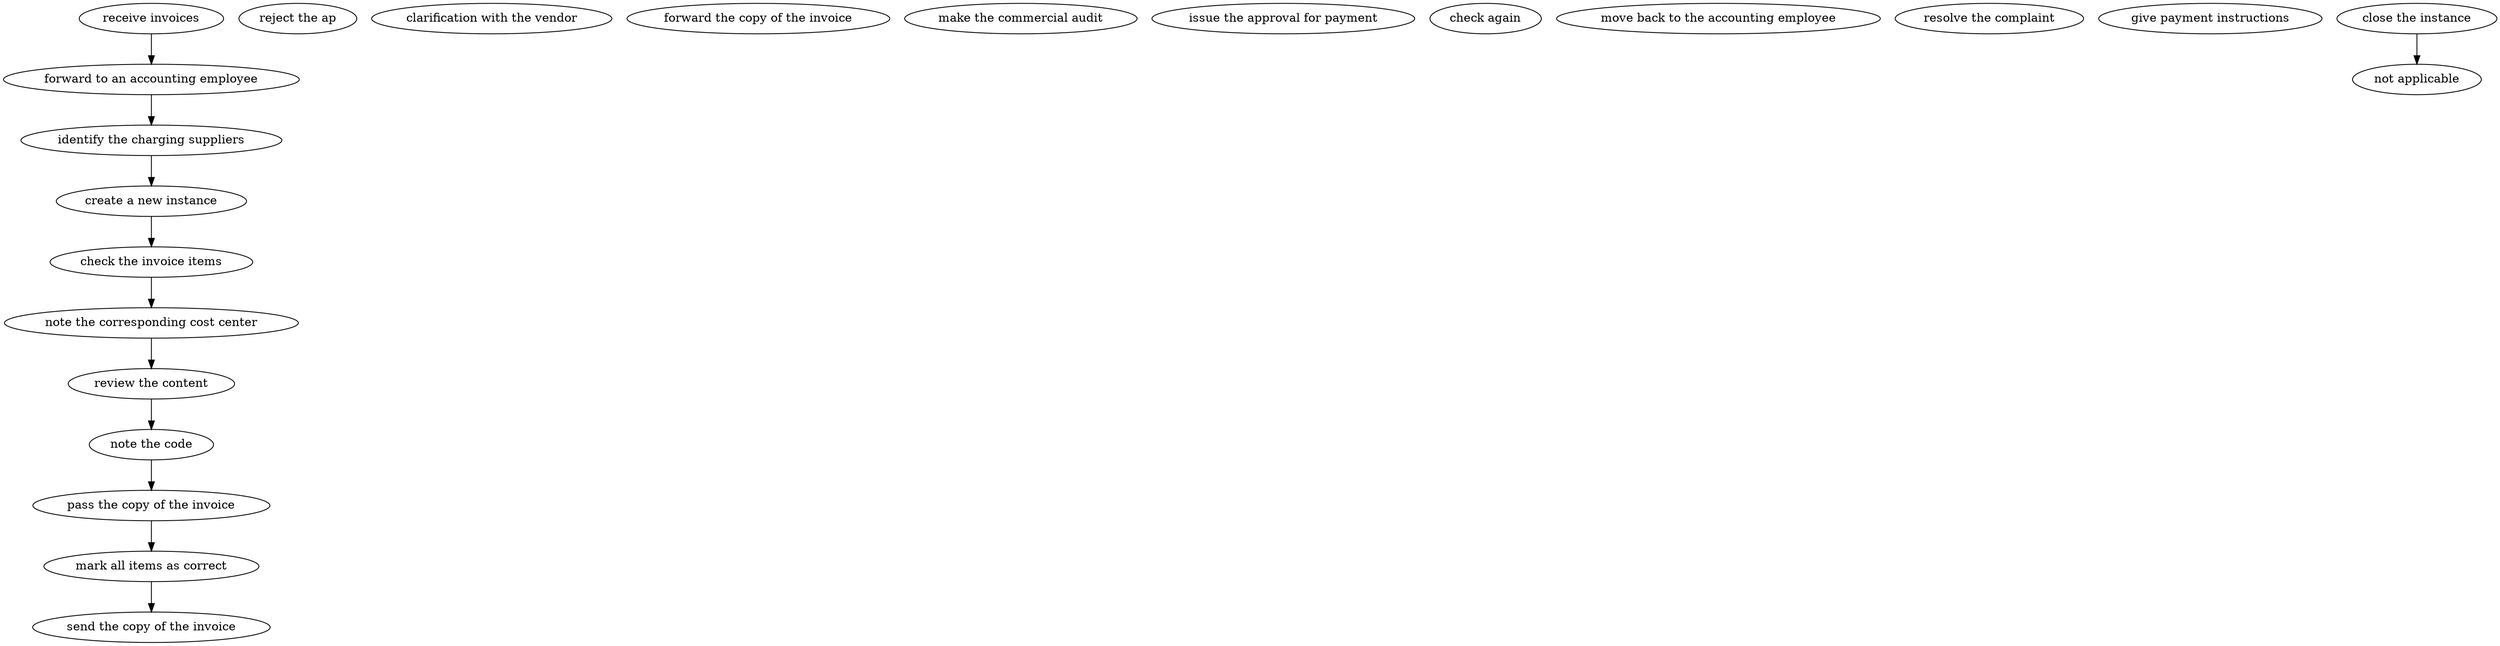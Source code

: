 strict digraph "doc-6.1" {
	graph [name="doc-6.1"];
	"receive invoices"	[attrs="{'type': 'Activity', 'label': 'receive invoices'}"];
	"forward to an accounting employee"	[attrs="{'type': 'Activity', 'label': 'forward to an accounting employee'}"];
	"receive invoices" -> "forward to an accounting employee"	[attrs="{'type': 'flow', 'label': 'flow'}"];
	"identify the charging suppliers"	[attrs="{'type': 'Activity', 'label': 'identify the charging suppliers'}"];
	"forward to an accounting employee" -> "identify the charging suppliers"	[attrs="{'type': 'flow', 'label': 'flow'}"];
	"create a new instance"	[attrs="{'type': 'Activity', 'label': 'create a new instance'}"];
	"identify the charging suppliers" -> "create a new instance"	[attrs="{'type': 'flow', 'label': 'flow'}"];
	"check the invoice items"	[attrs="{'type': 'Activity', 'label': 'check the invoice items'}"];
	"create a new instance" -> "check the invoice items"	[attrs="{'type': 'flow', 'label': 'flow'}"];
	"note the corresponding cost center"	[attrs="{'type': 'Activity', 'label': 'note the corresponding cost center'}"];
	"check the invoice items" -> "note the corresponding cost center"	[attrs="{'type': 'flow', 'label': 'flow'}"];
	"review the content"	[attrs="{'type': 'Activity', 'label': 'review the content'}"];
	"note the corresponding cost center" -> "review the content"	[attrs="{'type': 'flow', 'label': 'flow'}"];
	"note the code"	[attrs="{'type': 'Activity', 'label': 'note the code'}"];
	"review the content" -> "note the code"	[attrs="{'type': 'flow', 'label': 'flow'}"];
	"pass the copy of the invoice"	[attrs="{'type': 'Activity', 'label': 'pass the copy of the invoice'}"];
	"note the code" -> "pass the copy of the invoice"	[attrs="{'type': 'flow', 'label': 'flow'}"];
	"mark all items as correct"	[attrs="{'type': 'Activity', 'label': 'mark all items as correct'}"];
	"pass the copy of the invoice" -> "mark all items as correct"	[attrs="{'type': 'flow', 'label': 'flow'}"];
	"send the copy of the invoice"	[attrs="{'type': 'Activity', 'label': 'send the copy of the invoice'}"];
	"mark all items as correct" -> "send the copy of the invoice"	[attrs="{'type': 'flow', 'label': 'flow'}"];
	"reject the ap"	[attrs="{'type': 'Activity', 'label': 'reject the ap'}"];
	"clarification with the vendor"	[attrs="{'type': 'Activity', 'label': 'clarification with the vendor'}"];
	"forward the copy of the invoice"	[attrs="{'type': 'Activity', 'label': 'forward the copy of the invoice'}"];
	"make the commercial audit"	[attrs="{'type': 'Activity', 'label': 'make the commercial audit'}"];
	"issue the approval for payment"	[attrs="{'type': 'Activity', 'label': 'issue the approval for payment'}"];
	"check again"	[attrs="{'type': 'Activity', 'label': 'check again'}"];
	"move back to the accounting employee"	[attrs="{'type': 'Activity', 'label': 'move back to the accounting employee'}"];
	"resolve the complaint"	[attrs="{'type': 'Activity', 'label': 'resolve the complaint'}"];
	"give payment instructions"	[attrs="{'type': 'Activity', 'label': 'give payment instructions'}"];
	"close the instance"	[attrs="{'type': 'Activity', 'label': 'close the instance'}"];
	"not applicable"	[attrs="{'type': 'Actor', 'label': 'not applicable'}"];
	"close the instance" -> "not applicable"	[attrs="{'type': 'actor performer', 'label': 'actor performer'}"];
}
